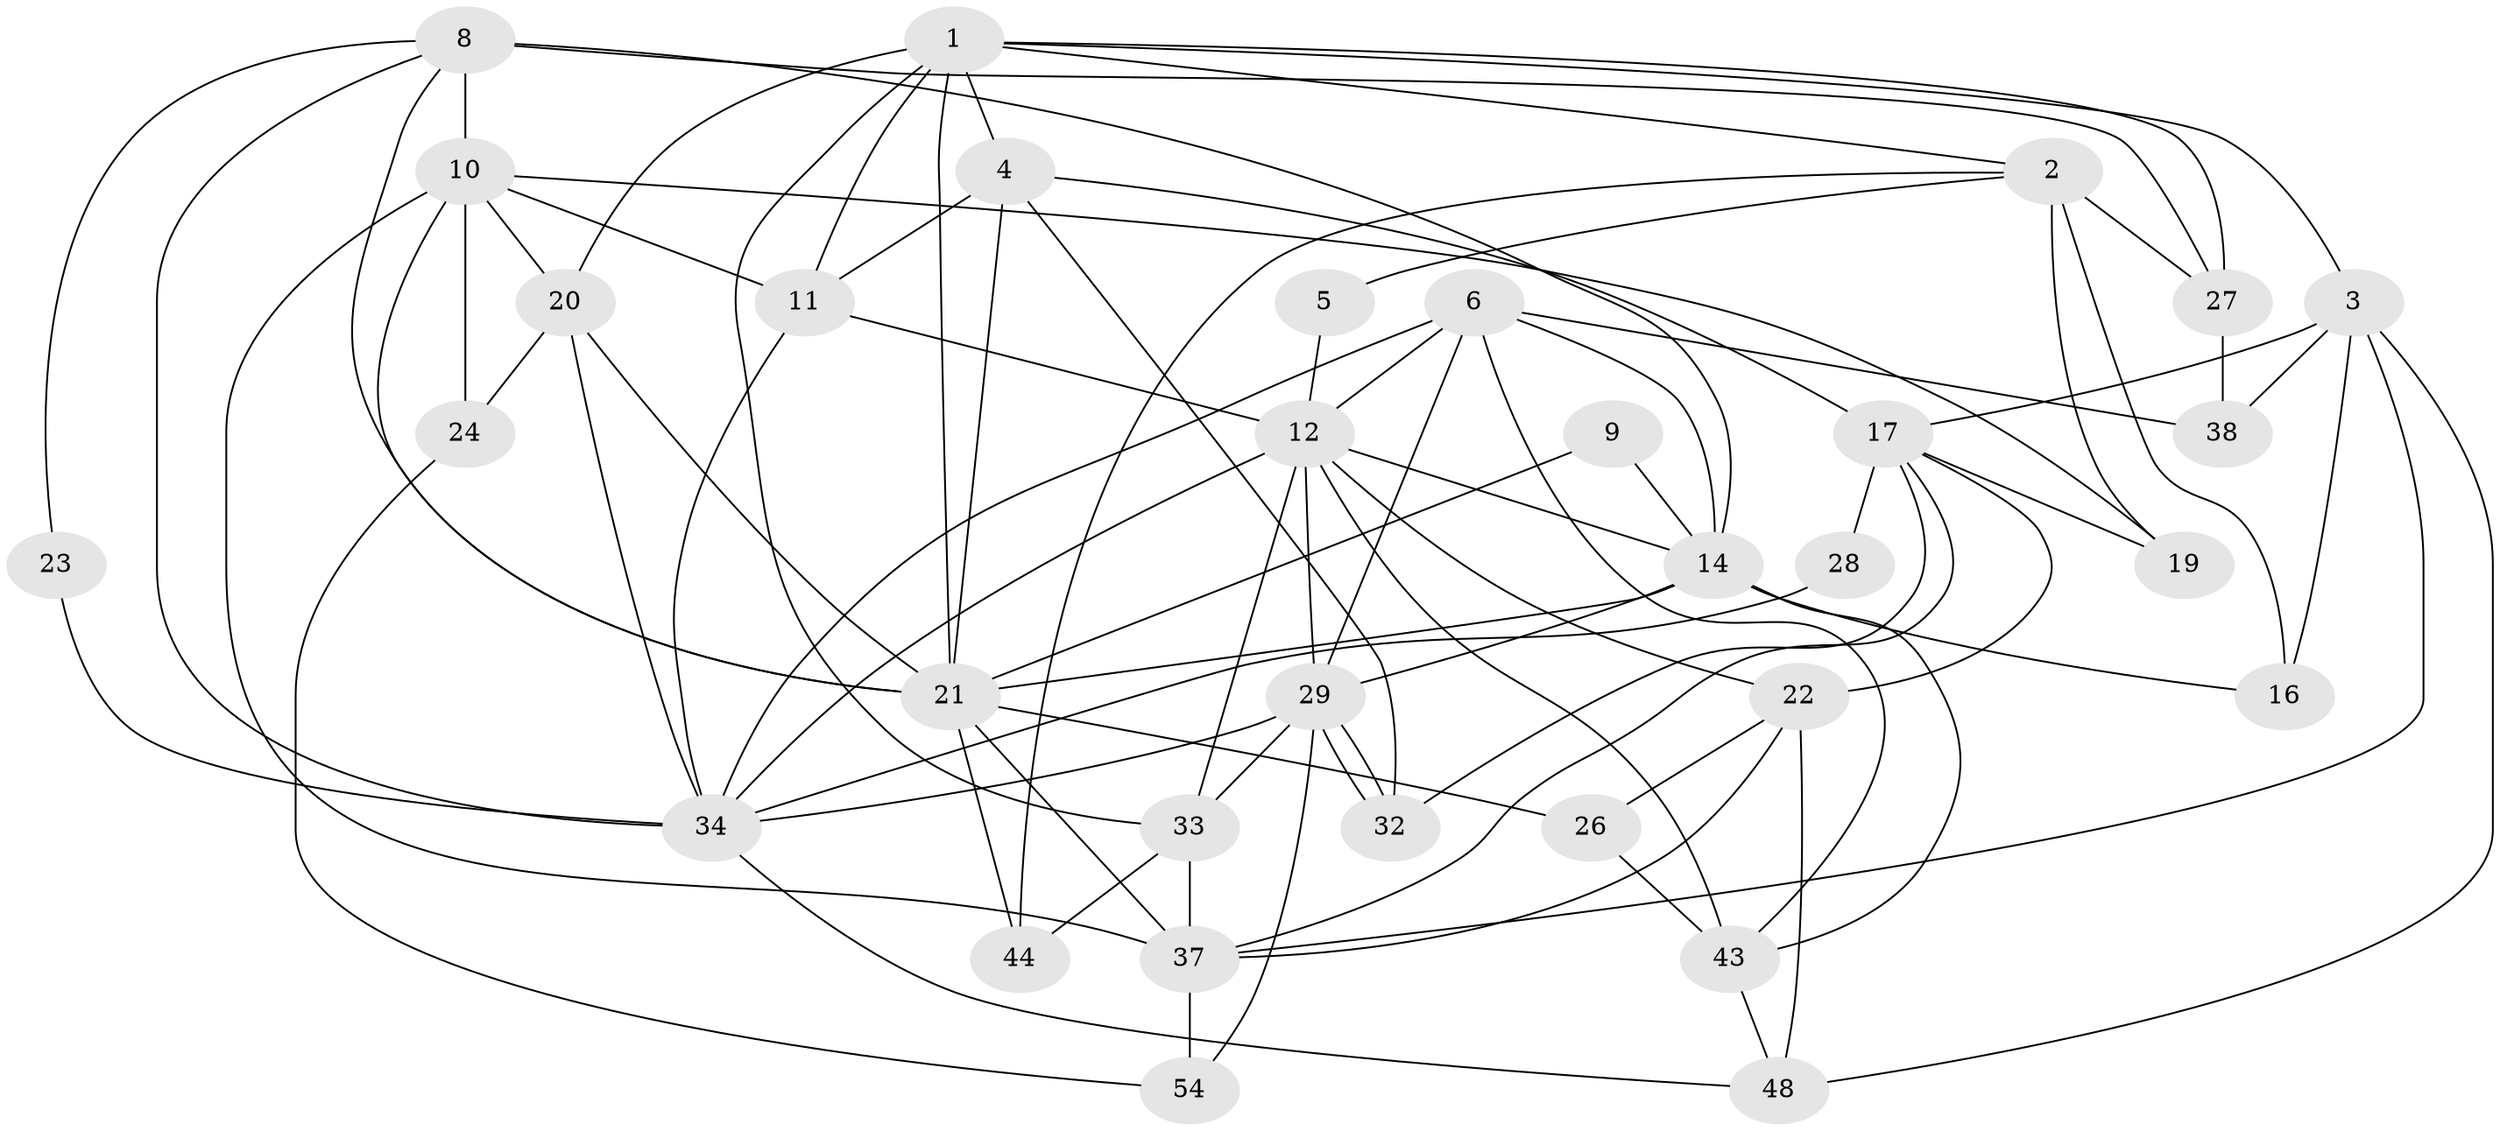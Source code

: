 // Generated by graph-tools (version 1.1) at 2025/52/02/27/25 19:52:04]
// undirected, 33 vertices, 84 edges
graph export_dot {
graph [start="1"]
  node [color=gray90,style=filled];
  1 [super="+13"];
  2 [super="+52"];
  3 [super="+18"];
  4 [super="+36"];
  5;
  6 [super="+7"];
  8 [super="+42"];
  9;
  10 [super="+25"];
  11 [super="+47"];
  12 [super="+15"];
  14 [super="+35"];
  16;
  17 [super="+53"];
  19;
  20 [super="+30"];
  21 [super="+45"];
  22 [super="+31"];
  23;
  24;
  26 [super="+46"];
  27 [super="+50"];
  28;
  29 [super="+41"];
  32;
  33 [super="+39"];
  34 [super="+40"];
  37 [super="+51"];
  38;
  43 [super="+49"];
  44;
  48;
  54;
  1 -- 21;
  1 -- 11;
  1 -- 2;
  1 -- 3;
  1 -- 4;
  1 -- 27;
  1 -- 20;
  1 -- 33;
  2 -- 19 [weight=2];
  2 -- 16;
  2 -- 5;
  2 -- 44;
  2 -- 27;
  3 -- 48;
  3 -- 16;
  3 -- 37;
  3 -- 38;
  3 -- 17;
  4 -- 32;
  4 -- 21;
  4 -- 17;
  4 -- 11;
  5 -- 12;
  6 -- 12;
  6 -- 14;
  6 -- 34;
  6 -- 38;
  6 -- 43;
  6 -- 29;
  8 -- 34;
  8 -- 23;
  8 -- 14 [weight=2];
  8 -- 27;
  8 -- 21;
  8 -- 10;
  9 -- 14;
  9 -- 21;
  10 -- 24;
  10 -- 21;
  10 -- 19;
  10 -- 20;
  10 -- 37;
  10 -- 11;
  11 -- 34;
  11 -- 12;
  12 -- 34;
  12 -- 29;
  12 -- 22;
  12 -- 43;
  12 -- 14;
  12 -- 33;
  14 -- 21;
  14 -- 16;
  14 -- 29;
  14 -- 43;
  17 -- 19;
  17 -- 22;
  17 -- 28;
  17 -- 32;
  17 -- 37;
  20 -- 21;
  20 -- 24;
  20 -- 34;
  21 -- 44;
  21 -- 26;
  21 -- 37;
  22 -- 48;
  22 -- 26;
  22 -- 37;
  23 -- 34;
  24 -- 54;
  26 -- 43;
  27 -- 38;
  28 -- 34;
  29 -- 32;
  29 -- 32;
  29 -- 54;
  29 -- 34;
  29 -- 33;
  33 -- 44;
  33 -- 37;
  34 -- 48;
  37 -- 54;
  43 -- 48;
}
